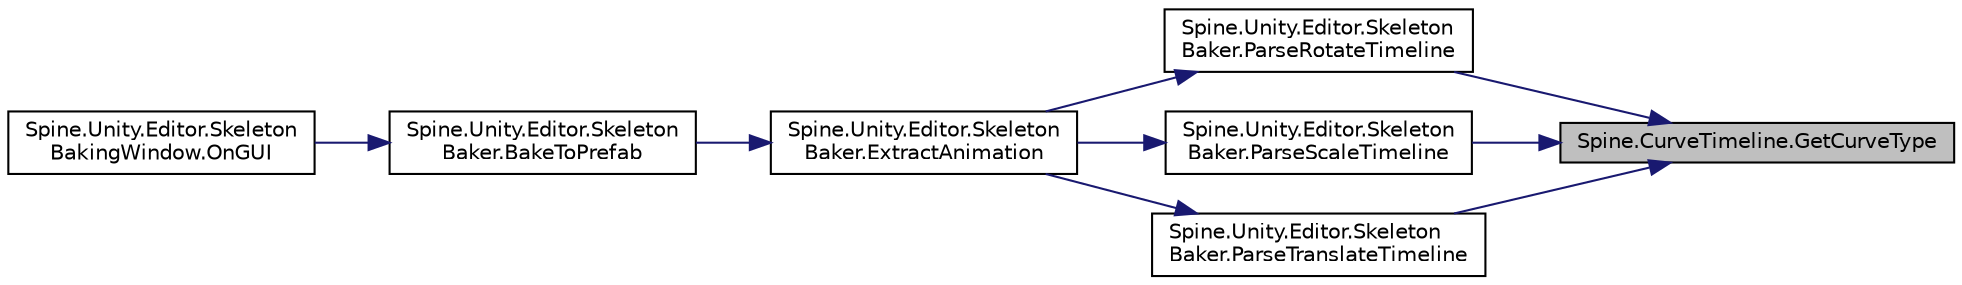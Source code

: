 digraph "Spine.CurveTimeline.GetCurveType"
{
 // LATEX_PDF_SIZE
  edge [fontname="Helvetica",fontsize="10",labelfontname="Helvetica",labelfontsize="10"];
  node [fontname="Helvetica",fontsize="10",shape=record];
  rankdir="RL";
  Node1 [label="Spine.CurveTimeline.GetCurveType",height=0.2,width=0.4,color="black", fillcolor="grey75", style="filled", fontcolor="black",tooltip=" "];
  Node1 -> Node2 [dir="back",color="midnightblue",fontsize="10",style="solid",fontname="Helvetica"];
  Node2 [label="Spine.Unity.Editor.Skeleton\lBaker.ParseRotateTimeline",height=0.2,width=0.4,color="black", fillcolor="white", style="filled",URL="$class_spine_1_1_unity_1_1_editor_1_1_skeleton_baker.html#ae89dccf2c6c58d3e8195f926eab51ff1",tooltip=" "];
  Node2 -> Node3 [dir="back",color="midnightblue",fontsize="10",style="solid",fontname="Helvetica"];
  Node3 [label="Spine.Unity.Editor.Skeleton\lBaker.ExtractAnimation",height=0.2,width=0.4,color="black", fillcolor="white", style="filled",URL="$class_spine_1_1_unity_1_1_editor_1_1_skeleton_baker.html#aa02465ccf8934b9b6c1a9a5c887e2853",tooltip=" "];
  Node3 -> Node4 [dir="back",color="midnightblue",fontsize="10",style="solid",fontname="Helvetica"];
  Node4 [label="Spine.Unity.Editor.Skeleton\lBaker.BakeToPrefab",height=0.2,width=0.4,color="black", fillcolor="white", style="filled",URL="$class_spine_1_1_unity_1_1_editor_1_1_skeleton_baker.html#a5854a66f32f7c58d0d35abe10e570cbb",tooltip=" "];
  Node4 -> Node5 [dir="back",color="midnightblue",fontsize="10",style="solid",fontname="Helvetica"];
  Node5 [label="Spine.Unity.Editor.Skeleton\lBakingWindow.OnGUI",height=0.2,width=0.4,color="black", fillcolor="white", style="filled",URL="$class_spine_1_1_unity_1_1_editor_1_1_skeleton_baking_window.html#a7e83d787166c9dc42cc9e9ced4f74ae3",tooltip=" "];
  Node1 -> Node6 [dir="back",color="midnightblue",fontsize="10",style="solid",fontname="Helvetica"];
  Node6 [label="Spine.Unity.Editor.Skeleton\lBaker.ParseScaleTimeline",height=0.2,width=0.4,color="black", fillcolor="white", style="filled",URL="$class_spine_1_1_unity_1_1_editor_1_1_skeleton_baker.html#a62f853b247f14401671c80a31176d83c",tooltip=" "];
  Node6 -> Node3 [dir="back",color="midnightblue",fontsize="10",style="solid",fontname="Helvetica"];
  Node1 -> Node7 [dir="back",color="midnightblue",fontsize="10",style="solid",fontname="Helvetica"];
  Node7 [label="Spine.Unity.Editor.Skeleton\lBaker.ParseTranslateTimeline",height=0.2,width=0.4,color="black", fillcolor="white", style="filled",URL="$class_spine_1_1_unity_1_1_editor_1_1_skeleton_baker.html#ab0ec452bbe81c401a9317ee74f7d7c38",tooltip=" "];
  Node7 -> Node3 [dir="back",color="midnightblue",fontsize="10",style="solid",fontname="Helvetica"];
}

